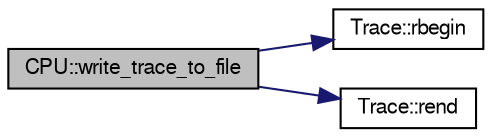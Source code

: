 digraph G
{
  edge [fontname="FreeSans",fontsize="10",labelfontname="FreeSans",labelfontsize="10"];
  node [fontname="FreeSans",fontsize="10",shape=record];
  rankdir=LR;
  Node1 [label="CPU::write_trace_to_file",height=0.2,width=0.4,color="black", fillcolor="grey75", style="filled" fontcolor="black"];
  Node1 -> Node2 [color="midnightblue",fontsize="10",style="solid"];
  Node2 [label="Trace::rbegin",height=0.2,width=0.4,color="black", fillcolor="white", style="filled",URL="$classTrace.html#aecfd5dcb23567239137fc3a0b8b95a07"];
  Node1 -> Node3 [color="midnightblue",fontsize="10",style="solid"];
  Node3 [label="Trace::rend",height=0.2,width=0.4,color="black", fillcolor="white", style="filled",URL="$classTrace.html#a37e3f1074220029b6f693bafcc99dccf"];
}
